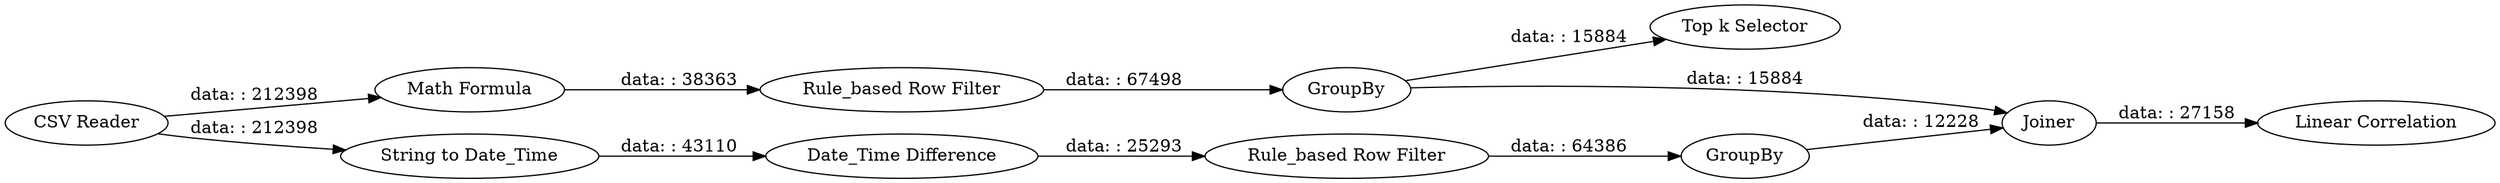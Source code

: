 digraph {
	"3189355982793158347_3" [label="Rule_based Row Filter"]
	"3189355982793158347_5" [label="Top k Selector"]
	"3189355982793158347_11" [label="Linear Correlation"]
	"3189355982793158347_4" [label=GroupBy]
	"3189355982793158347_1" [label="CSV Reader"]
	"3189355982793158347_2" [label="Math Formula"]
	"3189355982793158347_6" [label="String to Date_Time"]
	"3189355982793158347_9" [label=GroupBy]
	"3189355982793158347_7" [label="Date_Time Difference"]
	"3189355982793158347_10" [label=Joiner]
	"3189355982793158347_8" [label="Rule_based Row Filter"]
	"3189355982793158347_4" -> "3189355982793158347_10" [label="data: : 15884"]
	"3189355982793158347_6" -> "3189355982793158347_7" [label="data: : 43110"]
	"3189355982793158347_7" -> "3189355982793158347_8" [label="data: : 25293"]
	"3189355982793158347_8" -> "3189355982793158347_9" [label="data: : 64386"]
	"3189355982793158347_4" -> "3189355982793158347_5" [label="data: : 15884"]
	"3189355982793158347_10" -> "3189355982793158347_11" [label="data: : 27158"]
	"3189355982793158347_3" -> "3189355982793158347_4" [label="data: : 67498"]
	"3189355982793158347_1" -> "3189355982793158347_2" [label="data: : 212398"]
	"3189355982793158347_1" -> "3189355982793158347_6" [label="data: : 212398"]
	"3189355982793158347_2" -> "3189355982793158347_3" [label="data: : 38363"]
	"3189355982793158347_9" -> "3189355982793158347_10" [label="data: : 12228"]
	rankdir=LR
}
